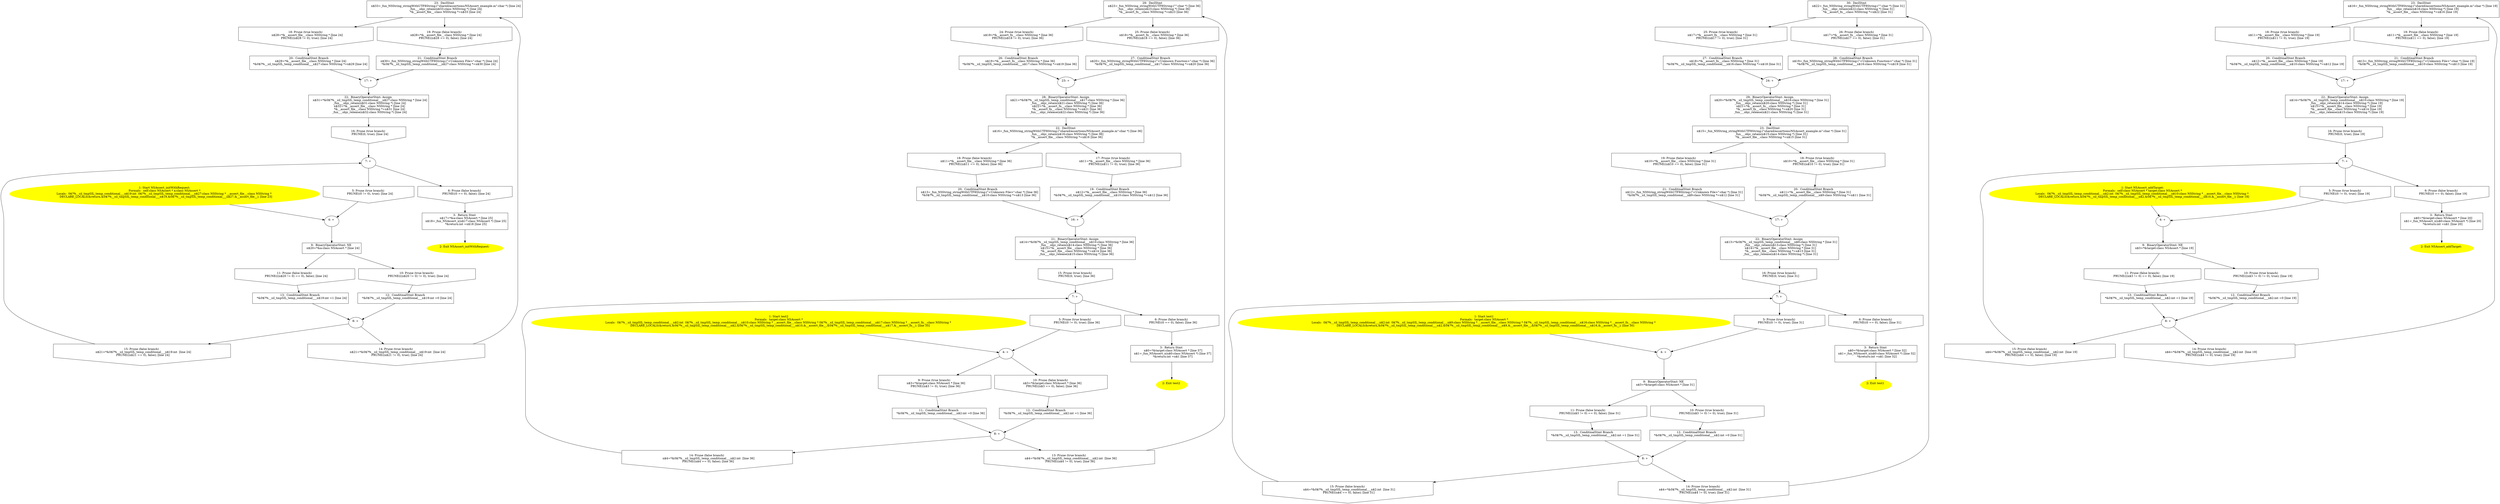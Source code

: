 /* @generated */
digraph iCFG {
"NSAssert_initWithRequest:instance.5013facd97881754f192867cc14cda52_23" [label="23:  DeclStmt \n   n$33=_fun_NSString_stringWithUTF8String:(\"shared/assertions/NSAssert_example.m\":char *) [line 24]\n  _fun___objc_retain(n$33:class NSString *) [line 24]\n  *&__assert_file__:class NSString *=n$33 [line 24]\n " shape="box"]
	

	 "NSAssert_initWithRequest:instance.5013facd97881754f192867cc14cda52_23" -> "NSAssert_initWithRequest:instance.5013facd97881754f192867cc14cda52_18" ;
	 "NSAssert_initWithRequest:instance.5013facd97881754f192867cc14cda52_23" -> "NSAssert_initWithRequest:instance.5013facd97881754f192867cc14cda52_19" ;
"NSAssert_initWithRequest:instance.5013facd97881754f192867cc14cda52_22" [label="22:  BinaryOperatorStmt: Assign \n   n$31=*&0$?%__sil_tmpSIL_temp_conditional___n$27:class NSString * [line 24]\n  _fun___objc_retain(n$31:class NSString *) [line 24]\n  n$32=*&__assert_file__:class NSString * [line 24]\n  *&__assert_file__:class NSString *=n$31 [line 24]\n  _fun___objc_release(n$32:class NSString *) [line 24]\n " shape="box"]
	

	 "NSAssert_initWithRequest:instance.5013facd97881754f192867cc14cda52_22" -> "NSAssert_initWithRequest:instance.5013facd97881754f192867cc14cda52_16" ;
"NSAssert_initWithRequest:instance.5013facd97881754f192867cc14cda52_21" [label="21:  ConditinalStmt Branch \n   n$30=_fun_NSString_stringWithUTF8String:(\"<Unknown File>\":char *) [line 24]\n  *&0$?%__sil_tmpSIL_temp_conditional___n$27:class NSString *=n$30 [line 24]\n " shape="box"]
	

	 "NSAssert_initWithRequest:instance.5013facd97881754f192867cc14cda52_21" -> "NSAssert_initWithRequest:instance.5013facd97881754f192867cc14cda52_17" ;
"NSAssert_initWithRequest:instance.5013facd97881754f192867cc14cda52_20" [label="20:  ConditinalStmt Branch \n   n$29=*&__assert_file__:class NSString * [line 24]\n  *&0$?%__sil_tmpSIL_temp_conditional___n$27:class NSString *=n$29 [line 24]\n " shape="box"]
	

	 "NSAssert_initWithRequest:instance.5013facd97881754f192867cc14cda52_20" -> "NSAssert_initWithRequest:instance.5013facd97881754f192867cc14cda52_17" ;
"NSAssert_initWithRequest:instance.5013facd97881754f192867cc14cda52_19" [label="19: Prune (false branch) \n   n$28=*&__assert_file__:class NSString * [line 24]\n  PRUNE((n$28 == 0), false); [line 24]\n " shape="invhouse"]
	

	 "NSAssert_initWithRequest:instance.5013facd97881754f192867cc14cda52_19" -> "NSAssert_initWithRequest:instance.5013facd97881754f192867cc14cda52_21" ;
"NSAssert_initWithRequest:instance.5013facd97881754f192867cc14cda52_18" [label="18: Prune (true branch) \n   n$28=*&__assert_file__:class NSString * [line 24]\n  PRUNE((n$28 != 0), true); [line 24]\n " shape="invhouse"]
	

	 "NSAssert_initWithRequest:instance.5013facd97881754f192867cc14cda52_18" -> "NSAssert_initWithRequest:instance.5013facd97881754f192867cc14cda52_20" ;
"NSAssert_initWithRequest:instance.5013facd97881754f192867cc14cda52_17" [label="17: + \n  " ]
	

	 "NSAssert_initWithRequest:instance.5013facd97881754f192867cc14cda52_17" -> "NSAssert_initWithRequest:instance.5013facd97881754f192867cc14cda52_22" ;
"NSAssert_initWithRequest:instance.5013facd97881754f192867cc14cda52_16" [label="16: Prune (true branch) \n   PRUNE(0, true); [line 24]\n " shape="invhouse"]
	

	 "NSAssert_initWithRequest:instance.5013facd97881754f192867cc14cda52_16" -> "NSAssert_initWithRequest:instance.5013facd97881754f192867cc14cda52_7" ;
"NSAssert_initWithRequest:instance.5013facd97881754f192867cc14cda52_15" [label="15: Prune (false branch) \n   n$21=*&0$?%__sil_tmpSIL_temp_conditional___n$19:int  [line 24]\n  PRUNE((n$21 == 0), false); [line 24]\n " shape="invhouse"]
	

	 "NSAssert_initWithRequest:instance.5013facd97881754f192867cc14cda52_15" -> "NSAssert_initWithRequest:instance.5013facd97881754f192867cc14cda52_7" ;
"NSAssert_initWithRequest:instance.5013facd97881754f192867cc14cda52_14" [label="14: Prune (true branch) \n   n$21=*&0$?%__sil_tmpSIL_temp_conditional___n$19:int  [line 24]\n  PRUNE((n$21 != 0), true); [line 24]\n " shape="invhouse"]
	

	 "NSAssert_initWithRequest:instance.5013facd97881754f192867cc14cda52_14" -> "NSAssert_initWithRequest:instance.5013facd97881754f192867cc14cda52_23" ;
"NSAssert_initWithRequest:instance.5013facd97881754f192867cc14cda52_13" [label="13:  ConditinalStmt Branch \n   *&0$?%__sil_tmpSIL_temp_conditional___n$19:int =1 [line 24]\n " shape="box"]
	

	 "NSAssert_initWithRequest:instance.5013facd97881754f192867cc14cda52_13" -> "NSAssert_initWithRequest:instance.5013facd97881754f192867cc14cda52_8" ;
"NSAssert_initWithRequest:instance.5013facd97881754f192867cc14cda52_12" [label="12:  ConditinalStmt Branch \n   *&0$?%__sil_tmpSIL_temp_conditional___n$19:int =0 [line 24]\n " shape="box"]
	

	 "NSAssert_initWithRequest:instance.5013facd97881754f192867cc14cda52_12" -> "NSAssert_initWithRequest:instance.5013facd97881754f192867cc14cda52_8" ;
"NSAssert_initWithRequest:instance.5013facd97881754f192867cc14cda52_11" [label="11: Prune (false branch) \n   PRUNE(((n$20 != 0) == 0), false); [line 24]\n " shape="invhouse"]
	

	 "NSAssert_initWithRequest:instance.5013facd97881754f192867cc14cda52_11" -> "NSAssert_initWithRequest:instance.5013facd97881754f192867cc14cda52_13" ;
"NSAssert_initWithRequest:instance.5013facd97881754f192867cc14cda52_10" [label="10: Prune (true branch) \n   PRUNE(((n$20 != 0) != 0), true); [line 24]\n " shape="invhouse"]
	

	 "NSAssert_initWithRequest:instance.5013facd97881754f192867cc14cda52_10" -> "NSAssert_initWithRequest:instance.5013facd97881754f192867cc14cda52_12" ;
"NSAssert_initWithRequest:instance.5013facd97881754f192867cc14cda52_9" [label="9:  BinaryOperatorStmt: NE \n   n$20=*&a:class NSAssert * [line 24]\n " shape="box"]
	

	 "NSAssert_initWithRequest:instance.5013facd97881754f192867cc14cda52_9" -> "NSAssert_initWithRequest:instance.5013facd97881754f192867cc14cda52_10" ;
	 "NSAssert_initWithRequest:instance.5013facd97881754f192867cc14cda52_9" -> "NSAssert_initWithRequest:instance.5013facd97881754f192867cc14cda52_11" ;
"NSAssert_initWithRequest:instance.5013facd97881754f192867cc14cda52_8" [label="8: + \n  " ]
	

	 "NSAssert_initWithRequest:instance.5013facd97881754f192867cc14cda52_8" -> "NSAssert_initWithRequest:instance.5013facd97881754f192867cc14cda52_14" ;
	 "NSAssert_initWithRequest:instance.5013facd97881754f192867cc14cda52_8" -> "NSAssert_initWithRequest:instance.5013facd97881754f192867cc14cda52_15" ;
"NSAssert_initWithRequest:instance.5013facd97881754f192867cc14cda52_7" [label="7: + \n  " ]
	

	 "NSAssert_initWithRequest:instance.5013facd97881754f192867cc14cda52_7" -> "NSAssert_initWithRequest:instance.5013facd97881754f192867cc14cda52_5" ;
	 "NSAssert_initWithRequest:instance.5013facd97881754f192867cc14cda52_7" -> "NSAssert_initWithRequest:instance.5013facd97881754f192867cc14cda52_6" ;
"NSAssert_initWithRequest:instance.5013facd97881754f192867cc14cda52_6" [label="6: Prune (false branch) \n   PRUNE((0 == 0), false); [line 24]\n " shape="invhouse"]
	

	 "NSAssert_initWithRequest:instance.5013facd97881754f192867cc14cda52_6" -> "NSAssert_initWithRequest:instance.5013facd97881754f192867cc14cda52_3" ;
"NSAssert_initWithRequest:instance.5013facd97881754f192867cc14cda52_5" [label="5: Prune (true branch) \n   PRUNE((0 != 0), true); [line 24]\n " shape="invhouse"]
	

	 "NSAssert_initWithRequest:instance.5013facd97881754f192867cc14cda52_5" -> "NSAssert_initWithRequest:instance.5013facd97881754f192867cc14cda52_4" ;
"NSAssert_initWithRequest:instance.5013facd97881754f192867cc14cda52_4" [label="4: + \n  " ]
	

	 "NSAssert_initWithRequest:instance.5013facd97881754f192867cc14cda52_4" -> "NSAssert_initWithRequest:instance.5013facd97881754f192867cc14cda52_9" ;
"NSAssert_initWithRequest:instance.5013facd97881754f192867cc14cda52_3" [label="3:  Return Stmt \n   n$17=*&a:class NSAssert * [line 25]\n  n$18=_fun_NSAssert_x(n$17:class NSAssert *) [line 25]\n  *&return:int =n$18 [line 25]\n " shape="box"]
	

	 "NSAssert_initWithRequest:instance.5013facd97881754f192867cc14cda52_3" -> "NSAssert_initWithRequest:instance.5013facd97881754f192867cc14cda52_2" ;
"NSAssert_initWithRequest:instance.5013facd97881754f192867cc14cda52_2" [label="2: Exit NSAssert_initWithRequest: \n  " color=yellow style=filled]
	

"NSAssert_initWithRequest:instance.5013facd97881754f192867cc14cda52_1" [label="1: Start NSAssert_initWithRequest:\nFormals:  self:class NSAssert * a:class NSAssert *\nLocals:  0$?%__sil_tmpSIL_temp_conditional___n$19:int  0$?%__sil_tmpSIL_temp_conditional___n$27:class NSString * __assert_file__:class NSString * \n   DECLARE_LOCALS(&return,&0$?%__sil_tmpSIL_temp_conditional___n$19,&0$?%__sil_tmpSIL_temp_conditional___n$27,&__assert_file__); [line 23]\n " color=yellow style=filled]
	

	 "NSAssert_initWithRequest:instance.5013facd97881754f192867cc14cda52_1" -> "NSAssert_initWithRequest:instance.5013facd97881754f192867cc14cda52_4" ;
"test2.ad0234829205b9033196ba818f7a872b_29" [label="29:  DeclStmt \n   n$23=_fun_NSString_stringWithUTF8String:(\"\":char *) [line 36]\n  _fun___objc_retain(n$23:class NSString *) [line 36]\n  *&__assert_fn__:class NSString *=n$23 [line 36]\n " shape="box"]
	

	 "test2.ad0234829205b9033196ba818f7a872b_29" -> "test2.ad0234829205b9033196ba818f7a872b_24" ;
	 "test2.ad0234829205b9033196ba818f7a872b_29" -> "test2.ad0234829205b9033196ba818f7a872b_25" ;
"test2.ad0234829205b9033196ba818f7a872b_28" [label="28:  BinaryOperatorStmt: Assign \n   n$21=*&0$?%__sil_tmpSIL_temp_conditional___n$17:class NSString * [line 36]\n  _fun___objc_retain(n$21:class NSString *) [line 36]\n  n$22=*&__assert_fn__:class NSString * [line 36]\n  *&__assert_fn__:class NSString *=n$21 [line 36]\n  _fun___objc_release(n$22:class NSString *) [line 36]\n " shape="box"]
	

	 "test2.ad0234829205b9033196ba818f7a872b_28" -> "test2.ad0234829205b9033196ba818f7a872b_22" ;
"test2.ad0234829205b9033196ba818f7a872b_27" [label="27:  ConditinalStmt Branch \n   n$20=_fun_NSString_stringWithUTF8String:(\"<Unknown Function>\":char *) [line 36]\n  *&0$?%__sil_tmpSIL_temp_conditional___n$17:class NSString *=n$20 [line 36]\n " shape="box"]
	

	 "test2.ad0234829205b9033196ba818f7a872b_27" -> "test2.ad0234829205b9033196ba818f7a872b_23" ;
"test2.ad0234829205b9033196ba818f7a872b_26" [label="26:  ConditinalStmt Branch \n   n$19=*&__assert_fn__:class NSString * [line 36]\n  *&0$?%__sil_tmpSIL_temp_conditional___n$17:class NSString *=n$19 [line 36]\n " shape="box"]
	

	 "test2.ad0234829205b9033196ba818f7a872b_26" -> "test2.ad0234829205b9033196ba818f7a872b_23" ;
"test2.ad0234829205b9033196ba818f7a872b_25" [label="25: Prune (false branch) \n   n$18=*&__assert_fn__:class NSString * [line 36]\n  PRUNE((n$18 == 0), false); [line 36]\n " shape="invhouse"]
	

	 "test2.ad0234829205b9033196ba818f7a872b_25" -> "test2.ad0234829205b9033196ba818f7a872b_27" ;
"test2.ad0234829205b9033196ba818f7a872b_24" [label="24: Prune (true branch) \n   n$18=*&__assert_fn__:class NSString * [line 36]\n  PRUNE((n$18 != 0), true); [line 36]\n " shape="invhouse"]
	

	 "test2.ad0234829205b9033196ba818f7a872b_24" -> "test2.ad0234829205b9033196ba818f7a872b_26" ;
"test2.ad0234829205b9033196ba818f7a872b_23" [label="23: + \n  " ]
	

	 "test2.ad0234829205b9033196ba818f7a872b_23" -> "test2.ad0234829205b9033196ba818f7a872b_28" ;
"test2.ad0234829205b9033196ba818f7a872b_22" [label="22:  DeclStmt \n   n$16=_fun_NSString_stringWithUTF8String:(\"shared/assertions/NSAssert_example.m\":char *) [line 36]\n  _fun___objc_retain(n$16:class NSString *) [line 36]\n  *&__assert_file__:class NSString *=n$16 [line 36]\n " shape="box"]
	

	 "test2.ad0234829205b9033196ba818f7a872b_22" -> "test2.ad0234829205b9033196ba818f7a872b_17" ;
	 "test2.ad0234829205b9033196ba818f7a872b_22" -> "test2.ad0234829205b9033196ba818f7a872b_18" ;
"test2.ad0234829205b9033196ba818f7a872b_21" [label="21:  BinaryOperatorStmt: Assign \n   n$14=*&0$?%__sil_tmpSIL_temp_conditional___n$10:class NSString * [line 36]\n  _fun___objc_retain(n$14:class NSString *) [line 36]\n  n$15=*&__assert_file__:class NSString * [line 36]\n  *&__assert_file__:class NSString *=n$14 [line 36]\n  _fun___objc_release(n$15:class NSString *) [line 36]\n " shape="box"]
	

	 "test2.ad0234829205b9033196ba818f7a872b_21" -> "test2.ad0234829205b9033196ba818f7a872b_15" ;
"test2.ad0234829205b9033196ba818f7a872b_20" [label="20:  ConditinalStmt Branch \n   n$13=_fun_NSString_stringWithUTF8String:(\"<Unknown File>\":char *) [line 36]\n  *&0$?%__sil_tmpSIL_temp_conditional___n$10:class NSString *=n$13 [line 36]\n " shape="box"]
	

	 "test2.ad0234829205b9033196ba818f7a872b_20" -> "test2.ad0234829205b9033196ba818f7a872b_16" ;
"test2.ad0234829205b9033196ba818f7a872b_19" [label="19:  ConditinalStmt Branch \n   n$12=*&__assert_file__:class NSString * [line 36]\n  *&0$?%__sil_tmpSIL_temp_conditional___n$10:class NSString *=n$12 [line 36]\n " shape="box"]
	

	 "test2.ad0234829205b9033196ba818f7a872b_19" -> "test2.ad0234829205b9033196ba818f7a872b_16" ;
"test2.ad0234829205b9033196ba818f7a872b_18" [label="18: Prune (false branch) \n   n$11=*&__assert_file__:class NSString * [line 36]\n  PRUNE((n$11 == 0), false); [line 36]\n " shape="invhouse"]
	

	 "test2.ad0234829205b9033196ba818f7a872b_18" -> "test2.ad0234829205b9033196ba818f7a872b_20" ;
"test2.ad0234829205b9033196ba818f7a872b_17" [label="17: Prune (true branch) \n   n$11=*&__assert_file__:class NSString * [line 36]\n  PRUNE((n$11 != 0), true); [line 36]\n " shape="invhouse"]
	

	 "test2.ad0234829205b9033196ba818f7a872b_17" -> "test2.ad0234829205b9033196ba818f7a872b_19" ;
"test2.ad0234829205b9033196ba818f7a872b_16" [label="16: + \n  " ]
	

	 "test2.ad0234829205b9033196ba818f7a872b_16" -> "test2.ad0234829205b9033196ba818f7a872b_21" ;
"test2.ad0234829205b9033196ba818f7a872b_15" [label="15: Prune (true branch) \n   PRUNE(0, true); [line 36]\n " shape="invhouse"]
	

	 "test2.ad0234829205b9033196ba818f7a872b_15" -> "test2.ad0234829205b9033196ba818f7a872b_7" ;
"test2.ad0234829205b9033196ba818f7a872b_14" [label="14: Prune (false branch) \n   n$4=*&0$?%__sil_tmpSIL_temp_conditional___n$2:int  [line 36]\n  PRUNE((n$4 == 0), false); [line 36]\n " shape="invhouse"]
	

	 "test2.ad0234829205b9033196ba818f7a872b_14" -> "test2.ad0234829205b9033196ba818f7a872b_7" ;
"test2.ad0234829205b9033196ba818f7a872b_13" [label="13: Prune (true branch) \n   n$4=*&0$?%__sil_tmpSIL_temp_conditional___n$2:int  [line 36]\n  PRUNE((n$4 != 0), true); [line 36]\n " shape="invhouse"]
	

	 "test2.ad0234829205b9033196ba818f7a872b_13" -> "test2.ad0234829205b9033196ba818f7a872b_29" ;
"test2.ad0234829205b9033196ba818f7a872b_12" [label="12:  ConditinalStmt Branch \n   *&0$?%__sil_tmpSIL_temp_conditional___n$2:int =1 [line 36]\n " shape="box"]
	

	 "test2.ad0234829205b9033196ba818f7a872b_12" -> "test2.ad0234829205b9033196ba818f7a872b_8" ;
"test2.ad0234829205b9033196ba818f7a872b_11" [label="11:  ConditinalStmt Branch \n   *&0$?%__sil_tmpSIL_temp_conditional___n$2:int =0 [line 36]\n " shape="box"]
	

	 "test2.ad0234829205b9033196ba818f7a872b_11" -> "test2.ad0234829205b9033196ba818f7a872b_8" ;
"test2.ad0234829205b9033196ba818f7a872b_10" [label="10: Prune (false branch) \n   n$3=*&target:class NSAssert * [line 36]\n  PRUNE((n$3 == 0), false); [line 36]\n " shape="invhouse"]
	

	 "test2.ad0234829205b9033196ba818f7a872b_10" -> "test2.ad0234829205b9033196ba818f7a872b_12" ;
"test2.ad0234829205b9033196ba818f7a872b_9" [label="9: Prune (true branch) \n   n$3=*&target:class NSAssert * [line 36]\n  PRUNE((n$3 != 0), true); [line 36]\n " shape="invhouse"]
	

	 "test2.ad0234829205b9033196ba818f7a872b_9" -> "test2.ad0234829205b9033196ba818f7a872b_11" ;
"test2.ad0234829205b9033196ba818f7a872b_8" [label="8: + \n  " ]
	

	 "test2.ad0234829205b9033196ba818f7a872b_8" -> "test2.ad0234829205b9033196ba818f7a872b_13" ;
	 "test2.ad0234829205b9033196ba818f7a872b_8" -> "test2.ad0234829205b9033196ba818f7a872b_14" ;
"test2.ad0234829205b9033196ba818f7a872b_7" [label="7: + \n  " ]
	

	 "test2.ad0234829205b9033196ba818f7a872b_7" -> "test2.ad0234829205b9033196ba818f7a872b_5" ;
	 "test2.ad0234829205b9033196ba818f7a872b_7" -> "test2.ad0234829205b9033196ba818f7a872b_6" ;
"test2.ad0234829205b9033196ba818f7a872b_6" [label="6: Prune (false branch) \n   PRUNE((0 == 0), false); [line 36]\n " shape="invhouse"]
	

	 "test2.ad0234829205b9033196ba818f7a872b_6" -> "test2.ad0234829205b9033196ba818f7a872b_3" ;
"test2.ad0234829205b9033196ba818f7a872b_5" [label="5: Prune (true branch) \n   PRUNE((0 != 0), true); [line 36]\n " shape="invhouse"]
	

	 "test2.ad0234829205b9033196ba818f7a872b_5" -> "test2.ad0234829205b9033196ba818f7a872b_4" ;
"test2.ad0234829205b9033196ba818f7a872b_4" [label="4: + \n  " ]
	

	 "test2.ad0234829205b9033196ba818f7a872b_4" -> "test2.ad0234829205b9033196ba818f7a872b_9" ;
	 "test2.ad0234829205b9033196ba818f7a872b_4" -> "test2.ad0234829205b9033196ba818f7a872b_10" ;
"test2.ad0234829205b9033196ba818f7a872b_3" [label="3:  Return Stmt \n   n$0=*&target:class NSAssert * [line 37]\n  n$1=_fun_NSAssert_x(n$0:class NSAssert *) [line 37]\n  *&return:int =n$1 [line 37]\n " shape="box"]
	

	 "test2.ad0234829205b9033196ba818f7a872b_3" -> "test2.ad0234829205b9033196ba818f7a872b_2" ;
"test2.ad0234829205b9033196ba818f7a872b_2" [label="2: Exit test2 \n  " color=yellow style=filled]
	

"test2.ad0234829205b9033196ba818f7a872b_1" [label="1: Start test2\nFormals:  target:class NSAssert *\nLocals:  0$?%__sil_tmpSIL_temp_conditional___n$2:int  0$?%__sil_tmpSIL_temp_conditional___n$10:class NSString * __assert_file__:class NSString * 0$?%__sil_tmpSIL_temp_conditional___n$17:class NSString * __assert_fn__:class NSString * \n   DECLARE_LOCALS(&return,&0$?%__sil_tmpSIL_temp_conditional___n$2,&0$?%__sil_tmpSIL_temp_conditional___n$10,&__assert_file__,&0$?%__sil_tmpSIL_temp_conditional___n$17,&__assert_fn__); [line 35]\n " color=yellow style=filled]
	

	 "test2.ad0234829205b9033196ba818f7a872b_1" -> "test2.ad0234829205b9033196ba818f7a872b_4" ;
"test1.5a105e8b9d40e1329780d62ea2265d8a_30" [label="30:  DeclStmt \n   n$22=_fun_NSString_stringWithUTF8String:(\"\":char *) [line 31]\n  _fun___objc_retain(n$22:class NSString *) [line 31]\n  *&__assert_fn__:class NSString *=n$22 [line 31]\n " shape="box"]
	

	 "test1.5a105e8b9d40e1329780d62ea2265d8a_30" -> "test1.5a105e8b9d40e1329780d62ea2265d8a_25" ;
	 "test1.5a105e8b9d40e1329780d62ea2265d8a_30" -> "test1.5a105e8b9d40e1329780d62ea2265d8a_26" ;
"test1.5a105e8b9d40e1329780d62ea2265d8a_29" [label="29:  BinaryOperatorStmt: Assign \n   n$20=*&0$?%__sil_tmpSIL_temp_conditional___n$16:class NSString * [line 31]\n  _fun___objc_retain(n$20:class NSString *) [line 31]\n  n$21=*&__assert_fn__:class NSString * [line 31]\n  *&__assert_fn__:class NSString *=n$20 [line 31]\n  _fun___objc_release(n$21:class NSString *) [line 31]\n " shape="box"]
	

	 "test1.5a105e8b9d40e1329780d62ea2265d8a_29" -> "test1.5a105e8b9d40e1329780d62ea2265d8a_23" ;
"test1.5a105e8b9d40e1329780d62ea2265d8a_28" [label="28:  ConditinalStmt Branch \n   n$19=_fun_NSString_stringWithUTF8String:(\"<Unknown Function>\":char *) [line 31]\n  *&0$?%__sil_tmpSIL_temp_conditional___n$16:class NSString *=n$19 [line 31]\n " shape="box"]
	

	 "test1.5a105e8b9d40e1329780d62ea2265d8a_28" -> "test1.5a105e8b9d40e1329780d62ea2265d8a_24" ;
"test1.5a105e8b9d40e1329780d62ea2265d8a_27" [label="27:  ConditinalStmt Branch \n   n$18=*&__assert_fn__:class NSString * [line 31]\n  *&0$?%__sil_tmpSIL_temp_conditional___n$16:class NSString *=n$18 [line 31]\n " shape="box"]
	

	 "test1.5a105e8b9d40e1329780d62ea2265d8a_27" -> "test1.5a105e8b9d40e1329780d62ea2265d8a_24" ;
"test1.5a105e8b9d40e1329780d62ea2265d8a_26" [label="26: Prune (false branch) \n   n$17=*&__assert_fn__:class NSString * [line 31]\n  PRUNE((n$17 == 0), false); [line 31]\n " shape="invhouse"]
	

	 "test1.5a105e8b9d40e1329780d62ea2265d8a_26" -> "test1.5a105e8b9d40e1329780d62ea2265d8a_28" ;
"test1.5a105e8b9d40e1329780d62ea2265d8a_25" [label="25: Prune (true branch) \n   n$17=*&__assert_fn__:class NSString * [line 31]\n  PRUNE((n$17 != 0), true); [line 31]\n " shape="invhouse"]
	

	 "test1.5a105e8b9d40e1329780d62ea2265d8a_25" -> "test1.5a105e8b9d40e1329780d62ea2265d8a_27" ;
"test1.5a105e8b9d40e1329780d62ea2265d8a_24" [label="24: + \n  " ]
	

	 "test1.5a105e8b9d40e1329780d62ea2265d8a_24" -> "test1.5a105e8b9d40e1329780d62ea2265d8a_29" ;
"test1.5a105e8b9d40e1329780d62ea2265d8a_23" [label="23:  DeclStmt \n   n$15=_fun_NSString_stringWithUTF8String:(\"shared/assertions/NSAssert_example.m\":char *) [line 31]\n  _fun___objc_retain(n$15:class NSString *) [line 31]\n  *&__assert_file__:class NSString *=n$15 [line 31]\n " shape="box"]
	

	 "test1.5a105e8b9d40e1329780d62ea2265d8a_23" -> "test1.5a105e8b9d40e1329780d62ea2265d8a_18" ;
	 "test1.5a105e8b9d40e1329780d62ea2265d8a_23" -> "test1.5a105e8b9d40e1329780d62ea2265d8a_19" ;
"test1.5a105e8b9d40e1329780d62ea2265d8a_22" [label="22:  BinaryOperatorStmt: Assign \n   n$13=*&0$?%__sil_tmpSIL_temp_conditional___n$9:class NSString * [line 31]\n  _fun___objc_retain(n$13:class NSString *) [line 31]\n  n$14=*&__assert_file__:class NSString * [line 31]\n  *&__assert_file__:class NSString *=n$13 [line 31]\n  _fun___objc_release(n$14:class NSString *) [line 31]\n " shape="box"]
	

	 "test1.5a105e8b9d40e1329780d62ea2265d8a_22" -> "test1.5a105e8b9d40e1329780d62ea2265d8a_16" ;
"test1.5a105e8b9d40e1329780d62ea2265d8a_21" [label="21:  ConditinalStmt Branch \n   n$12=_fun_NSString_stringWithUTF8String:(\"<Unknown File>\":char *) [line 31]\n  *&0$?%__sil_tmpSIL_temp_conditional___n$9:class NSString *=n$12 [line 31]\n " shape="box"]
	

	 "test1.5a105e8b9d40e1329780d62ea2265d8a_21" -> "test1.5a105e8b9d40e1329780d62ea2265d8a_17" ;
"test1.5a105e8b9d40e1329780d62ea2265d8a_20" [label="20:  ConditinalStmt Branch \n   n$11=*&__assert_file__:class NSString * [line 31]\n  *&0$?%__sil_tmpSIL_temp_conditional___n$9:class NSString *=n$11 [line 31]\n " shape="box"]
	

	 "test1.5a105e8b9d40e1329780d62ea2265d8a_20" -> "test1.5a105e8b9d40e1329780d62ea2265d8a_17" ;
"test1.5a105e8b9d40e1329780d62ea2265d8a_19" [label="19: Prune (false branch) \n   n$10=*&__assert_file__:class NSString * [line 31]\n  PRUNE((n$10 == 0), false); [line 31]\n " shape="invhouse"]
	

	 "test1.5a105e8b9d40e1329780d62ea2265d8a_19" -> "test1.5a105e8b9d40e1329780d62ea2265d8a_21" ;
"test1.5a105e8b9d40e1329780d62ea2265d8a_18" [label="18: Prune (true branch) \n   n$10=*&__assert_file__:class NSString * [line 31]\n  PRUNE((n$10 != 0), true); [line 31]\n " shape="invhouse"]
	

	 "test1.5a105e8b9d40e1329780d62ea2265d8a_18" -> "test1.5a105e8b9d40e1329780d62ea2265d8a_20" ;
"test1.5a105e8b9d40e1329780d62ea2265d8a_17" [label="17: + \n  " ]
	

	 "test1.5a105e8b9d40e1329780d62ea2265d8a_17" -> "test1.5a105e8b9d40e1329780d62ea2265d8a_22" ;
"test1.5a105e8b9d40e1329780d62ea2265d8a_16" [label="16: Prune (true branch) \n   PRUNE(0, true); [line 31]\n " shape="invhouse"]
	

	 "test1.5a105e8b9d40e1329780d62ea2265d8a_16" -> "test1.5a105e8b9d40e1329780d62ea2265d8a_7" ;
"test1.5a105e8b9d40e1329780d62ea2265d8a_15" [label="15: Prune (false branch) \n   n$4=*&0$?%__sil_tmpSIL_temp_conditional___n$2:int  [line 31]\n  PRUNE((n$4 == 0), false); [line 31]\n " shape="invhouse"]
	

	 "test1.5a105e8b9d40e1329780d62ea2265d8a_15" -> "test1.5a105e8b9d40e1329780d62ea2265d8a_7" ;
"test1.5a105e8b9d40e1329780d62ea2265d8a_14" [label="14: Prune (true branch) \n   n$4=*&0$?%__sil_tmpSIL_temp_conditional___n$2:int  [line 31]\n  PRUNE((n$4 != 0), true); [line 31]\n " shape="invhouse"]
	

	 "test1.5a105e8b9d40e1329780d62ea2265d8a_14" -> "test1.5a105e8b9d40e1329780d62ea2265d8a_30" ;
"test1.5a105e8b9d40e1329780d62ea2265d8a_13" [label="13:  ConditinalStmt Branch \n   *&0$?%__sil_tmpSIL_temp_conditional___n$2:int =1 [line 31]\n " shape="box"]
	

	 "test1.5a105e8b9d40e1329780d62ea2265d8a_13" -> "test1.5a105e8b9d40e1329780d62ea2265d8a_8" ;
"test1.5a105e8b9d40e1329780d62ea2265d8a_12" [label="12:  ConditinalStmt Branch \n   *&0$?%__sil_tmpSIL_temp_conditional___n$2:int =0 [line 31]\n " shape="box"]
	

	 "test1.5a105e8b9d40e1329780d62ea2265d8a_12" -> "test1.5a105e8b9d40e1329780d62ea2265d8a_8" ;
"test1.5a105e8b9d40e1329780d62ea2265d8a_11" [label="11: Prune (false branch) \n   PRUNE(((n$3 != 0) == 0), false); [line 31]\n " shape="invhouse"]
	

	 "test1.5a105e8b9d40e1329780d62ea2265d8a_11" -> "test1.5a105e8b9d40e1329780d62ea2265d8a_13" ;
"test1.5a105e8b9d40e1329780d62ea2265d8a_10" [label="10: Prune (true branch) \n   PRUNE(((n$3 != 0) != 0), true); [line 31]\n " shape="invhouse"]
	

	 "test1.5a105e8b9d40e1329780d62ea2265d8a_10" -> "test1.5a105e8b9d40e1329780d62ea2265d8a_12" ;
"test1.5a105e8b9d40e1329780d62ea2265d8a_9" [label="9:  BinaryOperatorStmt: NE \n   n$3=*&target:class NSAssert * [line 31]\n " shape="box"]
	

	 "test1.5a105e8b9d40e1329780d62ea2265d8a_9" -> "test1.5a105e8b9d40e1329780d62ea2265d8a_10" ;
	 "test1.5a105e8b9d40e1329780d62ea2265d8a_9" -> "test1.5a105e8b9d40e1329780d62ea2265d8a_11" ;
"test1.5a105e8b9d40e1329780d62ea2265d8a_8" [label="8: + \n  " ]
	

	 "test1.5a105e8b9d40e1329780d62ea2265d8a_8" -> "test1.5a105e8b9d40e1329780d62ea2265d8a_14" ;
	 "test1.5a105e8b9d40e1329780d62ea2265d8a_8" -> "test1.5a105e8b9d40e1329780d62ea2265d8a_15" ;
"test1.5a105e8b9d40e1329780d62ea2265d8a_7" [label="7: + \n  " ]
	

	 "test1.5a105e8b9d40e1329780d62ea2265d8a_7" -> "test1.5a105e8b9d40e1329780d62ea2265d8a_5" ;
	 "test1.5a105e8b9d40e1329780d62ea2265d8a_7" -> "test1.5a105e8b9d40e1329780d62ea2265d8a_6" ;
"test1.5a105e8b9d40e1329780d62ea2265d8a_6" [label="6: Prune (false branch) \n   PRUNE((0 == 0), false); [line 31]\n " shape="invhouse"]
	

	 "test1.5a105e8b9d40e1329780d62ea2265d8a_6" -> "test1.5a105e8b9d40e1329780d62ea2265d8a_3" ;
"test1.5a105e8b9d40e1329780d62ea2265d8a_5" [label="5: Prune (true branch) \n   PRUNE((0 != 0), true); [line 31]\n " shape="invhouse"]
	

	 "test1.5a105e8b9d40e1329780d62ea2265d8a_5" -> "test1.5a105e8b9d40e1329780d62ea2265d8a_4" ;
"test1.5a105e8b9d40e1329780d62ea2265d8a_4" [label="4: + \n  " ]
	

	 "test1.5a105e8b9d40e1329780d62ea2265d8a_4" -> "test1.5a105e8b9d40e1329780d62ea2265d8a_9" ;
"test1.5a105e8b9d40e1329780d62ea2265d8a_3" [label="3:  Return Stmt \n   n$0=*&target:class NSAssert * [line 32]\n  n$1=_fun_NSAssert_x(n$0:class NSAssert *) [line 32]\n  *&return:int =n$1 [line 32]\n " shape="box"]
	

	 "test1.5a105e8b9d40e1329780d62ea2265d8a_3" -> "test1.5a105e8b9d40e1329780d62ea2265d8a_2" ;
"test1.5a105e8b9d40e1329780d62ea2265d8a_2" [label="2: Exit test1 \n  " color=yellow style=filled]
	

"test1.5a105e8b9d40e1329780d62ea2265d8a_1" [label="1: Start test1\nFormals:  target:class NSAssert *\nLocals:  0$?%__sil_tmpSIL_temp_conditional___n$2:int  0$?%__sil_tmpSIL_temp_conditional___n$9:class NSString * __assert_file__:class NSString * 0$?%__sil_tmpSIL_temp_conditional___n$16:class NSString * __assert_fn__:class NSString * \n   DECLARE_LOCALS(&return,&0$?%__sil_tmpSIL_temp_conditional___n$2,&0$?%__sil_tmpSIL_temp_conditional___n$9,&__assert_file__,&0$?%__sil_tmpSIL_temp_conditional___n$16,&__assert_fn__); [line 30]\n " color=yellow style=filled]
	

	 "test1.5a105e8b9d40e1329780d62ea2265d8a_1" -> "test1.5a105e8b9d40e1329780d62ea2265d8a_4" ;
"NSAssert_addTarget:instance.ef92ae23a24cf8063db0d913a051ea02_23" [label="23:  DeclStmt \n   n$16=_fun_NSString_stringWithUTF8String:(\"shared/assertions/NSAssert_example.m\":char *) [line 19]\n  _fun___objc_retain(n$16:class NSString *) [line 19]\n  *&__assert_file__:class NSString *=n$16 [line 19]\n " shape="box"]
	

	 "NSAssert_addTarget:instance.ef92ae23a24cf8063db0d913a051ea02_23" -> "NSAssert_addTarget:instance.ef92ae23a24cf8063db0d913a051ea02_18" ;
	 "NSAssert_addTarget:instance.ef92ae23a24cf8063db0d913a051ea02_23" -> "NSAssert_addTarget:instance.ef92ae23a24cf8063db0d913a051ea02_19" ;
"NSAssert_addTarget:instance.ef92ae23a24cf8063db0d913a051ea02_22" [label="22:  BinaryOperatorStmt: Assign \n   n$14=*&0$?%__sil_tmpSIL_temp_conditional___n$10:class NSString * [line 19]\n  _fun___objc_retain(n$14:class NSString *) [line 19]\n  n$15=*&__assert_file__:class NSString * [line 19]\n  *&__assert_file__:class NSString *=n$14 [line 19]\n  _fun___objc_release(n$15:class NSString *) [line 19]\n " shape="box"]
	

	 "NSAssert_addTarget:instance.ef92ae23a24cf8063db0d913a051ea02_22" -> "NSAssert_addTarget:instance.ef92ae23a24cf8063db0d913a051ea02_16" ;
"NSAssert_addTarget:instance.ef92ae23a24cf8063db0d913a051ea02_21" [label="21:  ConditinalStmt Branch \n   n$13=_fun_NSString_stringWithUTF8String:(\"<Unknown File>\":char *) [line 19]\n  *&0$?%__sil_tmpSIL_temp_conditional___n$10:class NSString *=n$13 [line 19]\n " shape="box"]
	

	 "NSAssert_addTarget:instance.ef92ae23a24cf8063db0d913a051ea02_21" -> "NSAssert_addTarget:instance.ef92ae23a24cf8063db0d913a051ea02_17" ;
"NSAssert_addTarget:instance.ef92ae23a24cf8063db0d913a051ea02_20" [label="20:  ConditinalStmt Branch \n   n$12=*&__assert_file__:class NSString * [line 19]\n  *&0$?%__sil_tmpSIL_temp_conditional___n$10:class NSString *=n$12 [line 19]\n " shape="box"]
	

	 "NSAssert_addTarget:instance.ef92ae23a24cf8063db0d913a051ea02_20" -> "NSAssert_addTarget:instance.ef92ae23a24cf8063db0d913a051ea02_17" ;
"NSAssert_addTarget:instance.ef92ae23a24cf8063db0d913a051ea02_19" [label="19: Prune (false branch) \n   n$11=*&__assert_file__:class NSString * [line 19]\n  PRUNE((n$11 == 0), false); [line 19]\n " shape="invhouse"]
	

	 "NSAssert_addTarget:instance.ef92ae23a24cf8063db0d913a051ea02_19" -> "NSAssert_addTarget:instance.ef92ae23a24cf8063db0d913a051ea02_21" ;
"NSAssert_addTarget:instance.ef92ae23a24cf8063db0d913a051ea02_18" [label="18: Prune (true branch) \n   n$11=*&__assert_file__:class NSString * [line 19]\n  PRUNE((n$11 != 0), true); [line 19]\n " shape="invhouse"]
	

	 "NSAssert_addTarget:instance.ef92ae23a24cf8063db0d913a051ea02_18" -> "NSAssert_addTarget:instance.ef92ae23a24cf8063db0d913a051ea02_20" ;
"NSAssert_addTarget:instance.ef92ae23a24cf8063db0d913a051ea02_17" [label="17: + \n  " ]
	

	 "NSAssert_addTarget:instance.ef92ae23a24cf8063db0d913a051ea02_17" -> "NSAssert_addTarget:instance.ef92ae23a24cf8063db0d913a051ea02_22" ;
"NSAssert_addTarget:instance.ef92ae23a24cf8063db0d913a051ea02_16" [label="16: Prune (true branch) \n   PRUNE(0, true); [line 19]\n " shape="invhouse"]
	

	 "NSAssert_addTarget:instance.ef92ae23a24cf8063db0d913a051ea02_16" -> "NSAssert_addTarget:instance.ef92ae23a24cf8063db0d913a051ea02_7" ;
"NSAssert_addTarget:instance.ef92ae23a24cf8063db0d913a051ea02_15" [label="15: Prune (false branch) \n   n$4=*&0$?%__sil_tmpSIL_temp_conditional___n$2:int  [line 19]\n  PRUNE((n$4 == 0), false); [line 19]\n " shape="invhouse"]
	

	 "NSAssert_addTarget:instance.ef92ae23a24cf8063db0d913a051ea02_15" -> "NSAssert_addTarget:instance.ef92ae23a24cf8063db0d913a051ea02_7" ;
"NSAssert_addTarget:instance.ef92ae23a24cf8063db0d913a051ea02_14" [label="14: Prune (true branch) \n   n$4=*&0$?%__sil_tmpSIL_temp_conditional___n$2:int  [line 19]\n  PRUNE((n$4 != 0), true); [line 19]\n " shape="invhouse"]
	

	 "NSAssert_addTarget:instance.ef92ae23a24cf8063db0d913a051ea02_14" -> "NSAssert_addTarget:instance.ef92ae23a24cf8063db0d913a051ea02_23" ;
"NSAssert_addTarget:instance.ef92ae23a24cf8063db0d913a051ea02_13" [label="13:  ConditinalStmt Branch \n   *&0$?%__sil_tmpSIL_temp_conditional___n$2:int =1 [line 19]\n " shape="box"]
	

	 "NSAssert_addTarget:instance.ef92ae23a24cf8063db0d913a051ea02_13" -> "NSAssert_addTarget:instance.ef92ae23a24cf8063db0d913a051ea02_8" ;
"NSAssert_addTarget:instance.ef92ae23a24cf8063db0d913a051ea02_12" [label="12:  ConditinalStmt Branch \n   *&0$?%__sil_tmpSIL_temp_conditional___n$2:int =0 [line 19]\n " shape="box"]
	

	 "NSAssert_addTarget:instance.ef92ae23a24cf8063db0d913a051ea02_12" -> "NSAssert_addTarget:instance.ef92ae23a24cf8063db0d913a051ea02_8" ;
"NSAssert_addTarget:instance.ef92ae23a24cf8063db0d913a051ea02_11" [label="11: Prune (false branch) \n   PRUNE(((n$3 != 0) == 0), false); [line 19]\n " shape="invhouse"]
	

	 "NSAssert_addTarget:instance.ef92ae23a24cf8063db0d913a051ea02_11" -> "NSAssert_addTarget:instance.ef92ae23a24cf8063db0d913a051ea02_13" ;
"NSAssert_addTarget:instance.ef92ae23a24cf8063db0d913a051ea02_10" [label="10: Prune (true branch) \n   PRUNE(((n$3 != 0) != 0), true); [line 19]\n " shape="invhouse"]
	

	 "NSAssert_addTarget:instance.ef92ae23a24cf8063db0d913a051ea02_10" -> "NSAssert_addTarget:instance.ef92ae23a24cf8063db0d913a051ea02_12" ;
"NSAssert_addTarget:instance.ef92ae23a24cf8063db0d913a051ea02_9" [label="9:  BinaryOperatorStmt: NE \n   n$3=*&target:class NSAssert * [line 19]\n " shape="box"]
	

	 "NSAssert_addTarget:instance.ef92ae23a24cf8063db0d913a051ea02_9" -> "NSAssert_addTarget:instance.ef92ae23a24cf8063db0d913a051ea02_10" ;
	 "NSAssert_addTarget:instance.ef92ae23a24cf8063db0d913a051ea02_9" -> "NSAssert_addTarget:instance.ef92ae23a24cf8063db0d913a051ea02_11" ;
"NSAssert_addTarget:instance.ef92ae23a24cf8063db0d913a051ea02_8" [label="8: + \n  " ]
	

	 "NSAssert_addTarget:instance.ef92ae23a24cf8063db0d913a051ea02_8" -> "NSAssert_addTarget:instance.ef92ae23a24cf8063db0d913a051ea02_14" ;
	 "NSAssert_addTarget:instance.ef92ae23a24cf8063db0d913a051ea02_8" -> "NSAssert_addTarget:instance.ef92ae23a24cf8063db0d913a051ea02_15" ;
"NSAssert_addTarget:instance.ef92ae23a24cf8063db0d913a051ea02_7" [label="7: + \n  " ]
	

	 "NSAssert_addTarget:instance.ef92ae23a24cf8063db0d913a051ea02_7" -> "NSAssert_addTarget:instance.ef92ae23a24cf8063db0d913a051ea02_5" ;
	 "NSAssert_addTarget:instance.ef92ae23a24cf8063db0d913a051ea02_7" -> "NSAssert_addTarget:instance.ef92ae23a24cf8063db0d913a051ea02_6" ;
"NSAssert_addTarget:instance.ef92ae23a24cf8063db0d913a051ea02_6" [label="6: Prune (false branch) \n   PRUNE((0 == 0), false); [line 19]\n " shape="invhouse"]
	

	 "NSAssert_addTarget:instance.ef92ae23a24cf8063db0d913a051ea02_6" -> "NSAssert_addTarget:instance.ef92ae23a24cf8063db0d913a051ea02_3" ;
"NSAssert_addTarget:instance.ef92ae23a24cf8063db0d913a051ea02_5" [label="5: Prune (true branch) \n   PRUNE((0 != 0), true); [line 19]\n " shape="invhouse"]
	

	 "NSAssert_addTarget:instance.ef92ae23a24cf8063db0d913a051ea02_5" -> "NSAssert_addTarget:instance.ef92ae23a24cf8063db0d913a051ea02_4" ;
"NSAssert_addTarget:instance.ef92ae23a24cf8063db0d913a051ea02_4" [label="4: + \n  " ]
	

	 "NSAssert_addTarget:instance.ef92ae23a24cf8063db0d913a051ea02_4" -> "NSAssert_addTarget:instance.ef92ae23a24cf8063db0d913a051ea02_9" ;
"NSAssert_addTarget:instance.ef92ae23a24cf8063db0d913a051ea02_3" [label="3:  Return Stmt \n   n$0=*&target:class NSAssert * [line 20]\n  n$1=_fun_NSAssert_x(n$0:class NSAssert *) [line 20]\n  *&return:int =n$1 [line 20]\n " shape="box"]
	

	 "NSAssert_addTarget:instance.ef92ae23a24cf8063db0d913a051ea02_3" -> "NSAssert_addTarget:instance.ef92ae23a24cf8063db0d913a051ea02_2" ;
"NSAssert_addTarget:instance.ef92ae23a24cf8063db0d913a051ea02_2" [label="2: Exit NSAssert_addTarget: \n  " color=yellow style=filled]
	

"NSAssert_addTarget:instance.ef92ae23a24cf8063db0d913a051ea02_1" [label="1: Start NSAssert_addTarget:\nFormals:  self:class NSAssert * target:class NSAssert *\nLocals:  0$?%__sil_tmpSIL_temp_conditional___n$2:int  0$?%__sil_tmpSIL_temp_conditional___n$10:class NSString * __assert_file__:class NSString * \n   DECLARE_LOCALS(&return,&0$?%__sil_tmpSIL_temp_conditional___n$2,&0$?%__sil_tmpSIL_temp_conditional___n$10,&__assert_file__); [line 18]\n " color=yellow style=filled]
	

	 "NSAssert_addTarget:instance.ef92ae23a24cf8063db0d913a051ea02_1" -> "NSAssert_addTarget:instance.ef92ae23a24cf8063db0d913a051ea02_4" ;
}

